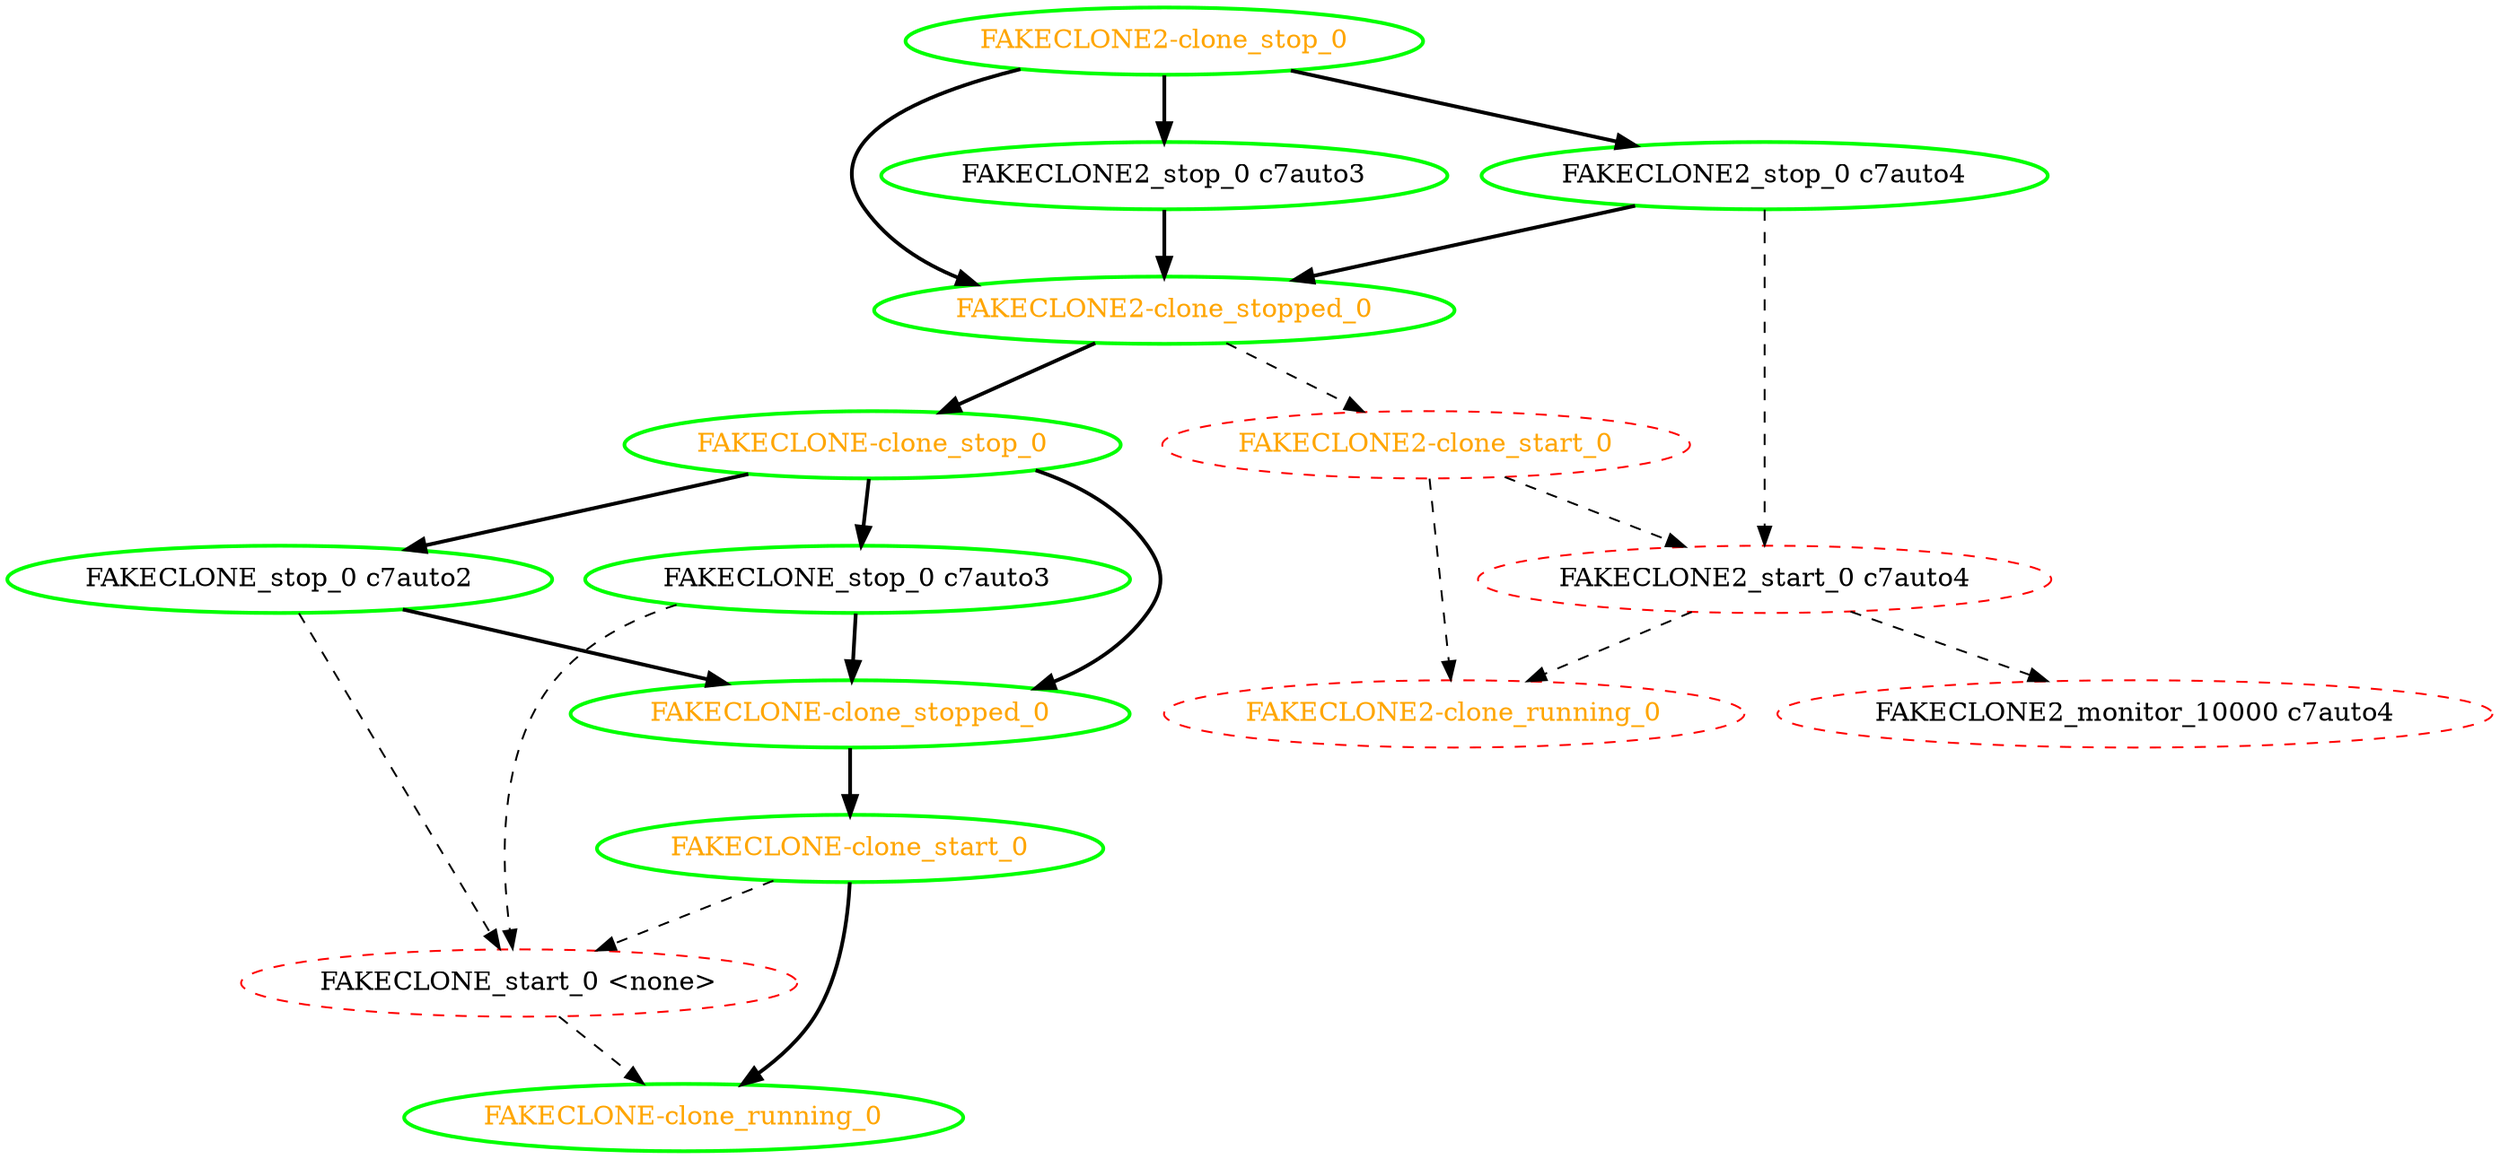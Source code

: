  digraph "g" {
"FAKECLONE-clone_running_0" [ style=bold color="green" fontcolor="orange"]
"FAKECLONE-clone_start_0" -> "FAKECLONE-clone_running_0" [ style = bold]
"FAKECLONE-clone_start_0" -> "FAKECLONE_start_0 <none>" [ style = dashed]
"FAKECLONE-clone_start_0" [ style=bold color="green" fontcolor="orange"]
"FAKECLONE-clone_stop_0" -> "FAKECLONE-clone_stopped_0" [ style = bold]
"FAKECLONE-clone_stop_0" -> "FAKECLONE_stop_0 c7auto2" [ style = bold]
"FAKECLONE-clone_stop_0" -> "FAKECLONE_stop_0 c7auto3" [ style = bold]
"FAKECLONE-clone_stop_0" [ style=bold color="green" fontcolor="orange"]
"FAKECLONE-clone_stopped_0" -> "FAKECLONE-clone_start_0" [ style = bold]
"FAKECLONE-clone_stopped_0" [ style=bold color="green" fontcolor="orange"]
"FAKECLONE2-clone_running_0" [ style=dashed color="red" fontcolor="orange"]
"FAKECLONE2-clone_start_0" -> "FAKECLONE2-clone_running_0" [ style = dashed]
"FAKECLONE2-clone_start_0" -> "FAKECLONE2_start_0 c7auto4" [ style = dashed]
"FAKECLONE2-clone_start_0" [ style=dashed color="red" fontcolor="orange"]
"FAKECLONE2-clone_stop_0" -> "FAKECLONE2-clone_stopped_0" [ style = bold]
"FAKECLONE2-clone_stop_0" -> "FAKECLONE2_stop_0 c7auto3" [ style = bold]
"FAKECLONE2-clone_stop_0" -> "FAKECLONE2_stop_0 c7auto4" [ style = bold]
"FAKECLONE2-clone_stop_0" [ style=bold color="green" fontcolor="orange"]
"FAKECLONE2-clone_stopped_0" -> "FAKECLONE-clone_stop_0" [ style = bold]
"FAKECLONE2-clone_stopped_0" -> "FAKECLONE2-clone_start_0" [ style = dashed]
"FAKECLONE2-clone_stopped_0" [ style=bold color="green" fontcolor="orange"]
"FAKECLONE2_monitor_10000 c7auto4" [ style=dashed color="red" fontcolor="black"]
"FAKECLONE2_start_0 c7auto4" -> "FAKECLONE2-clone_running_0" [ style = dashed]
"FAKECLONE2_start_0 c7auto4" -> "FAKECLONE2_monitor_10000 c7auto4" [ style = dashed]
"FAKECLONE2_start_0 c7auto4" [ style=dashed color="red" fontcolor="black"]
"FAKECLONE2_stop_0 c7auto3" -> "FAKECLONE2-clone_stopped_0" [ style = bold]
"FAKECLONE2_stop_0 c7auto3" [ style=bold color="green" fontcolor="black"]
"FAKECLONE2_stop_0 c7auto4" -> "FAKECLONE2-clone_stopped_0" [ style = bold]
"FAKECLONE2_stop_0 c7auto4" -> "FAKECLONE2_start_0 c7auto4" [ style = dashed]
"FAKECLONE2_stop_0 c7auto4" [ style=bold color="green" fontcolor="black"]
"FAKECLONE_start_0 <none>" -> "FAKECLONE-clone_running_0" [ style = dashed]
"FAKECLONE_start_0 <none>" [ style=dashed color="red" fontcolor="black"]
"FAKECLONE_stop_0 c7auto2" -> "FAKECLONE-clone_stopped_0" [ style = bold]
"FAKECLONE_stop_0 c7auto2" -> "FAKECLONE_start_0 <none>" [ style = dashed]
"FAKECLONE_stop_0 c7auto2" [ style=bold color="green" fontcolor="black"]
"FAKECLONE_stop_0 c7auto3" -> "FAKECLONE-clone_stopped_0" [ style = bold]
"FAKECLONE_stop_0 c7auto3" -> "FAKECLONE_start_0 <none>" [ style = dashed]
"FAKECLONE_stop_0 c7auto3" [ style=bold color="green" fontcolor="black"]
}
